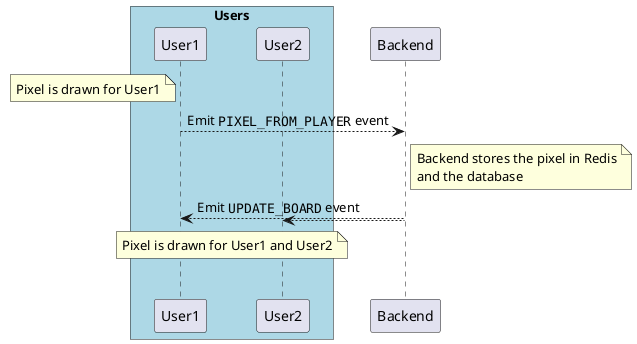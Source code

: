 @startuml sequence-websockets-pixels
!pragma teoz true


box "Users" #LightBlue
skinparam ParticipantPadding 20
participant User1
participant User2
end box

note left User1
  Pixel is drawn for User1
end note

User1 --> Backend: Emit ""PIXEL_FROM_PLAYER"" event

note right Backend
  Backend stores the pixel in Redis
  and the database
end note

Backend --> User1 & User2: Emit ""UPDATE_BOARD"" event

note over User1, User2
  Pixel is drawn for User1 and User2
end note

|||

